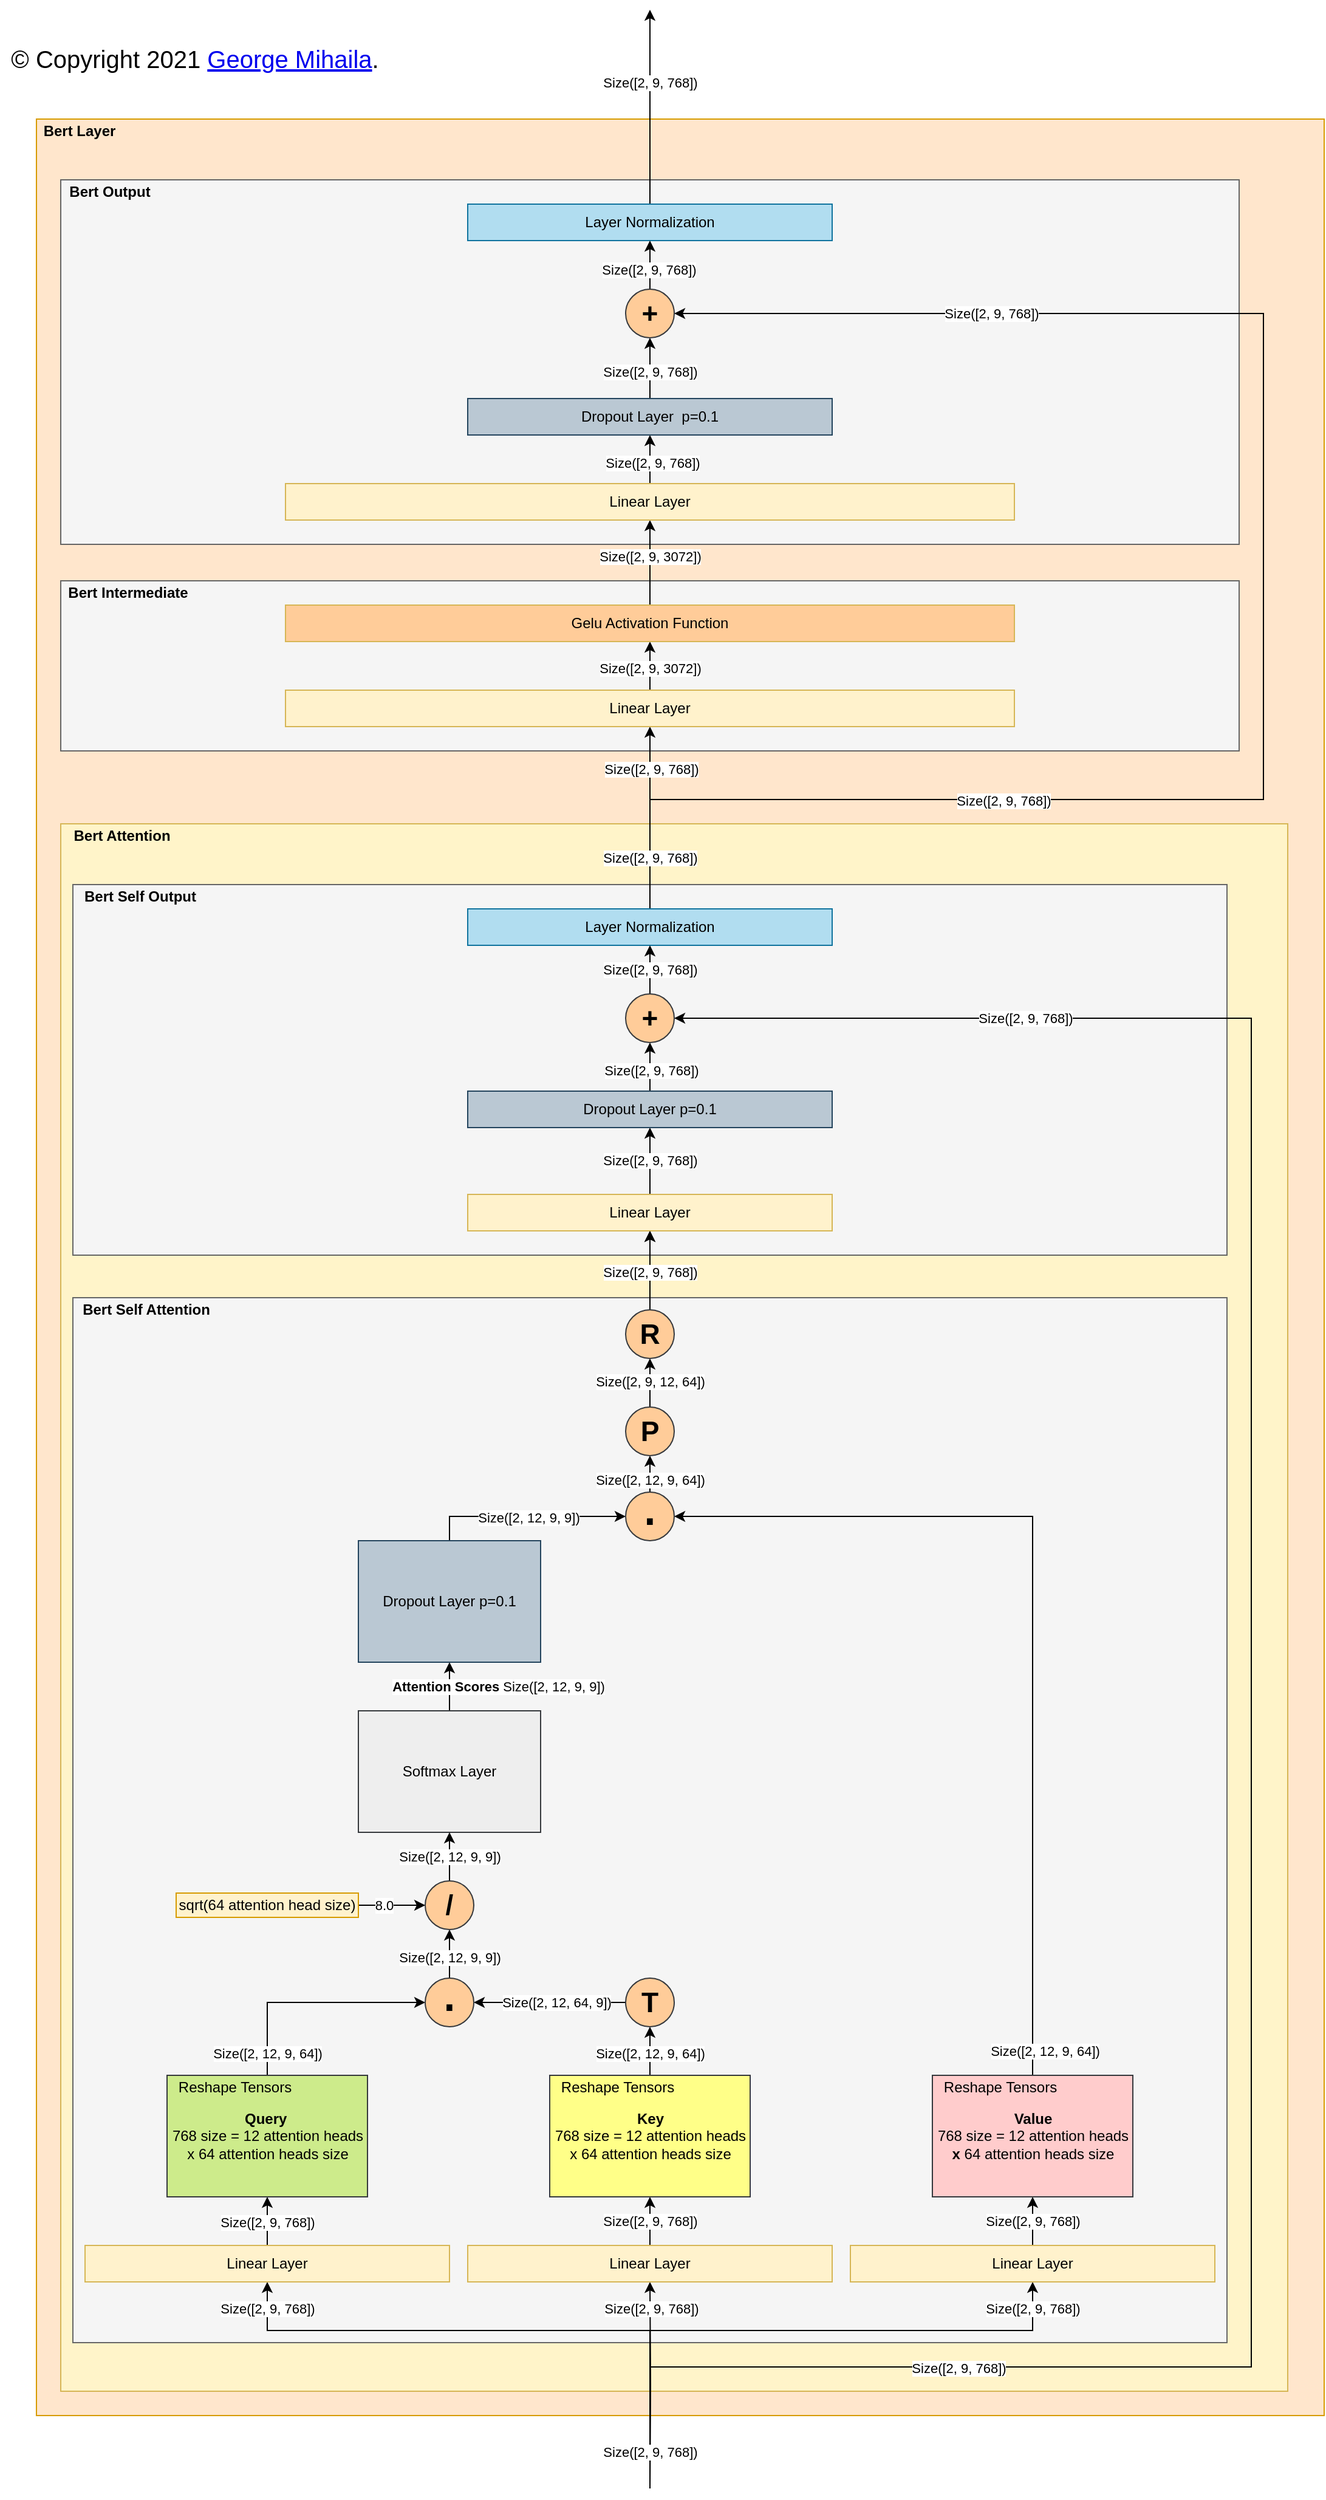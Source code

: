 <mxfile version="13.6.2" type="device"><diagram id="_HLWoPTl8mygX4-KRio4" name="Page-1"><mxGraphModel dx="1796" dy="1730" grid="1" gridSize="10" guides="1" tooltips="1" connect="1" arrows="1" fold="1" page="1" pageScale="1" pageWidth="850" pageHeight="1100" math="0" shadow="0"><root><mxCell id="0"/><mxCell id="1" parent="0"/><mxCell id="aA5mKK5azMRMXM0Omi67-207" value="" style="rounded=0;whiteSpace=wrap;html=1;fillColor=#ffe6cc;strokeColor=#d79b00;" parent="1" vertex="1"><mxGeometry x="-120" y="-880" width="1060" height="1890" as="geometry"/></mxCell><mxCell id="k_VN-abqXO1knsiIaAok-62" value="" style="rounded=0;whiteSpace=wrap;html=1;fillColor=#f5f5f5;strokeColor=#666666;fontColor=#333333;" parent="1" vertex="1"><mxGeometry x="-100" y="-830" width="970" height="300" as="geometry"/></mxCell><mxCell id="aA5mKK5azMRMXM0Omi67-193" value="" style="rounded=0;whiteSpace=wrap;html=1;fontColor=#333333;fillColor=#f5f5f5;strokeColor=#666666;" parent="1" vertex="1"><mxGeometry x="-100" y="-500" width="970" height="140" as="geometry"/></mxCell><mxCell id="aA5mKK5azMRMXM0Omi67-185" value="" style="rounded=0;whiteSpace=wrap;html=1;strokeColor=#d6b656;fillColor=#FFF4C9;" parent="1" vertex="1"><mxGeometry x="-100" y="-300" width="1010" height="1290" as="geometry"/></mxCell><mxCell id="aA5mKK5azMRMXM0Omi67-183" value="" style="rounded=0;whiteSpace=wrap;html=1;fillColor=#f5f5f5;strokeColor=#666666;fontColor=#333333;" parent="1" vertex="1"><mxGeometry x="-90" y="-250" width="950" height="305" as="geometry"/></mxCell><mxCell id="aA5mKK5azMRMXM0Omi67-256" value="" style="edgeStyle=orthogonalEdgeStyle;rounded=0;orthogonalLoop=1;jettySize=auto;html=1;fontColor=#000000;" parent="1" source="aA5mKK5azMRMXM0Omi67-171" target="aA5mKK5azMRMXM0Omi67-173" edge="1"><mxGeometry relative="1" as="geometry"/></mxCell><mxCell id="aA5mKK5azMRMXM0Omi67-171" value="" style="rounded=0;whiteSpace=wrap;html=1;fillColor=#f5f5f5;strokeColor=#666666;fontColor=#333333;" parent="1" vertex="1"><mxGeometry x="-90" y="90" width="950" height="860" as="geometry"/></mxCell><mxCell id="aA5mKK5azMRMXM0Omi67-94" style="edgeStyle=orthogonalEdgeStyle;rounded=0;orthogonalLoop=1;jettySize=auto;html=1;exitX=0.5;exitY=0;exitDx=0;exitDy=0;entryX=0.5;entryY=1;entryDx=0;entryDy=0;" parent="1" target="k_VN-abqXO1knsiIaAok-20" edge="1"><mxGeometry relative="1" as="geometry"><mxPoint x="385" y="1070" as="sourcePoint"/></mxGeometry></mxCell><mxCell id="aA5mKK5azMRMXM0Omi67-311" value="Size([2, 9, 768])" style="edgeLabel;html=1;align=center;verticalAlign=middle;resizable=0;points=[];fontColor=#000000;" parent="aA5mKK5azMRMXM0Omi67-94" vertex="1" connectable="0"><mxGeometry x="0.739" y="-1" relative="1" as="geometry"><mxPoint as="offset"/></mxGeometry></mxCell><mxCell id="aA5mKK5azMRMXM0Omi67-95" style="edgeStyle=orthogonalEdgeStyle;rounded=0;orthogonalLoop=1;jettySize=auto;html=1;exitX=0.5;exitY=0;exitDx=0;exitDy=0;entryX=0.5;entryY=1;entryDx=0;entryDy=0;" parent="1" target="k_VN-abqXO1knsiIaAok-21" edge="1"><mxGeometry relative="1" as="geometry"><Array as="points"><mxPoint x="385" y="940"/><mxPoint x="700" y="940"/></Array><mxPoint x="385" y="1070" as="sourcePoint"/></mxGeometry></mxCell><mxCell id="aA5mKK5azMRMXM0Omi67-312" value="Size([2, 9, 768])" style="edgeLabel;html=1;align=center;verticalAlign=middle;resizable=0;points=[];fontColor=#000000;" parent="aA5mKK5azMRMXM0Omi67-95" vertex="1" connectable="0"><mxGeometry x="0.912" relative="1" as="geometry"><mxPoint as="offset"/></mxGeometry></mxCell><mxCell id="aA5mKK5azMRMXM0Omi67-160" style="edgeStyle=orthogonalEdgeStyle;rounded=0;orthogonalLoop=1;jettySize=auto;html=1;exitX=0.5;exitY=0;exitDx=0;exitDy=0;entryX=0.5;entryY=1;entryDx=0;entryDy=0;" parent="1" target="k_VN-abqXO1knsiIaAok-19" edge="1"><mxGeometry relative="1" as="geometry"><Array as="points"><mxPoint x="385" y="940"/><mxPoint x="70" y="940"/></Array><mxPoint x="385" y="1070" as="sourcePoint"/></mxGeometry></mxCell><mxCell id="aA5mKK5azMRMXM0Omi67-310" value="Size([2, 9, 768])" style="edgeLabel;html=1;align=center;verticalAlign=middle;resizable=0;points=[];fontColor=#000000;" parent="aA5mKK5azMRMXM0Omi67-160" vertex="1" connectable="0"><mxGeometry x="0.912" relative="1" as="geometry"><mxPoint as="offset"/></mxGeometry></mxCell><mxCell id="aA5mKK5azMRMXM0Omi67-271" style="edgeStyle=orthogonalEdgeStyle;rounded=0;orthogonalLoop=1;jettySize=auto;html=1;exitX=0.5;exitY=0;exitDx=0;exitDy=0;entryX=1;entryY=0.5;entryDx=0;entryDy=0;fontColor=#000000;" parent="1" target="aA5mKK5azMRMXM0Omi67-262" edge="1"><mxGeometry relative="1" as="geometry"><Array as="points"><mxPoint x="385" y="970"/><mxPoint x="880" y="970"/><mxPoint x="880" y="-140"/></Array><mxPoint x="385" y="1070" as="sourcePoint"/></mxGeometry></mxCell><mxCell id="aA5mKK5azMRMXM0Omi67-275" value="Size([2, 9, 768])" style="edgeLabel;html=1;align=center;verticalAlign=middle;resizable=0;points=[];fontColor=#000000;" parent="aA5mKK5azMRMXM0Omi67-271" vertex="1" connectable="0"><mxGeometry x="0.822" relative="1" as="geometry"><mxPoint x="95" as="offset"/></mxGeometry></mxCell><mxCell id="aA5mKK5azMRMXM0Omi67-276" value="Size([2, 9, 768])" style="edgeLabel;html=1;align=center;verticalAlign=middle;resizable=0;points=[];fontColor=#000000;" parent="aA5mKK5azMRMXM0Omi67-271" vertex="1" connectable="0"><mxGeometry x="-0.675" y="-1" relative="1" as="geometry"><mxPoint as="offset"/></mxGeometry></mxCell><mxCell id="aA5mKK5azMRMXM0Omi67-138" style="edgeStyle=orthogonalEdgeStyle;rounded=0;orthogonalLoop=1;jettySize=auto;html=1;exitX=0.5;exitY=0;exitDx=0;exitDy=0;entryX=0.5;entryY=1;entryDx=0;entryDy=0;" parent="1" source="k_VN-abqXO1knsiIaAok-24" target="aA5mKK5azMRMXM0Omi67-137" edge="1"><mxGeometry relative="1" as="geometry"/></mxCell><mxCell id="aA5mKK5azMRMXM0Omi67-139" value="&lt;b&gt;Attention Scores&lt;/b&gt; Size([2, 12, 9, 9])" style="edgeLabel;html=1;align=center;verticalAlign=middle;resizable=0;points=[];" parent="aA5mKK5azMRMXM0Omi67-138" vertex="1" connectable="0"><mxGeometry x="0.003" y="11" relative="1" as="geometry"><mxPoint x="51" as="offset"/></mxGeometry></mxCell><mxCell id="k_VN-abqXO1knsiIaAok-24" value="Softmax Layer" style="rounded=0;whiteSpace=wrap;html=1;fillColor=#eeeeee;strokeColor=#36393d;" parent="1" vertex="1"><mxGeometry x="145" y="430" width="150" height="100" as="geometry"/></mxCell><mxCell id="k_VN-abqXO1knsiIaAok-63" value="&lt;b&gt;Bert Output&lt;/b&gt;" style="text;html=1;align=center;verticalAlign=middle;resizable=0;points=[];autosize=1;" parent="1" vertex="1"><mxGeometry x="-100" y="-830.002" width="80" height="20" as="geometry"/></mxCell><mxCell id="aA5mKK5azMRMXM0Omi67-87" value="&lt;b&gt;Bert Layer&lt;/b&gt;" style="text;html=1;align=center;verticalAlign=middle;resizable=0;points=[];autosize=1;" parent="1" vertex="1"><mxGeometry x="-120" y="-880" width="70" height="20" as="geometry"/></mxCell><mxCell id="aA5mKK5azMRMXM0Omi67-89" value="&lt;b&gt;Bert Self Attention&lt;/b&gt;" style="text;html=1;align=center;verticalAlign=middle;resizable=0;points=[];autosize=1;" parent="1" vertex="1"><mxGeometry x="-90" y="90" width="120" height="20" as="geometry"/></mxCell><mxCell id="aA5mKK5azMRMXM0Omi67-114" style="edgeStyle=orthogonalEdgeStyle;rounded=0;orthogonalLoop=1;jettySize=auto;html=1;exitX=0.5;exitY=0;exitDx=0;exitDy=0;entryX=0.5;entryY=1;entryDx=0;entryDy=0;" parent="1" source="k_VN-abqXO1knsiIaAok-21" target="aA5mKK5azMRMXM0Omi67-107" edge="1"><mxGeometry relative="1" as="geometry"/></mxCell><mxCell id="aA5mKK5azMRMXM0Omi67-117" value="Size([2, 9, 768])" style="edgeLabel;html=1;align=center;verticalAlign=middle;resizable=0;points=[];" parent="aA5mKK5azMRMXM0Omi67-114" vertex="1" connectable="0"><mxGeometry x="-0.108" relative="1" as="geometry"><mxPoint y="-2.5" as="offset"/></mxGeometry></mxCell><mxCell id="k_VN-abqXO1knsiIaAok-21" value="Linear Layer" style="rounded=0;whiteSpace=wrap;html=1;fillColor=#fff2cc;strokeColor=#d6b656;" parent="1" vertex="1"><mxGeometry x="550" y="870" width="300" height="30" as="geometry"/></mxCell><mxCell id="aA5mKK5azMRMXM0Omi67-113" style="edgeStyle=orthogonalEdgeStyle;rounded=0;orthogonalLoop=1;jettySize=auto;html=1;exitX=0.5;exitY=0;exitDx=0;exitDy=0;entryX=0.5;entryY=1;entryDx=0;entryDy=0;" parent="1" source="k_VN-abqXO1knsiIaAok-20" target="aA5mKK5azMRMXM0Omi67-105" edge="1"><mxGeometry relative="1" as="geometry"/></mxCell><mxCell id="aA5mKK5azMRMXM0Omi67-116" value="Size([2, 9, 768])" style="edgeLabel;html=1;align=center;verticalAlign=middle;resizable=0;points=[];" parent="aA5mKK5azMRMXM0Omi67-113" vertex="1" connectable="0"><mxGeometry x="-0.192" y="-2" relative="1" as="geometry"><mxPoint x="-2" y="-4.17" as="offset"/></mxGeometry></mxCell><mxCell id="k_VN-abqXO1knsiIaAok-20" value="Linear Layer" style="rounded=0;whiteSpace=wrap;html=1;fillColor=#fff2cc;strokeColor=#d6b656;" parent="1" vertex="1"><mxGeometry x="235" y="870" width="300" height="30" as="geometry"/></mxCell><mxCell id="aA5mKK5azMRMXM0Omi67-112" style="edgeStyle=orthogonalEdgeStyle;rounded=0;orthogonalLoop=1;jettySize=auto;html=1;exitX=0.5;exitY=0;exitDx=0;exitDy=0;entryX=0.5;entryY=1;entryDx=0;entryDy=0;" parent="1" source="k_VN-abqXO1knsiIaAok-19" target="aA5mKK5azMRMXM0Omi67-104" edge="1"><mxGeometry relative="1" as="geometry"/></mxCell><mxCell id="aA5mKK5azMRMXM0Omi67-115" value="Size([2, 9, 768])" style="edgeLabel;html=1;align=center;verticalAlign=middle;resizable=0;points=[];" parent="aA5mKK5azMRMXM0Omi67-112" vertex="1" connectable="0"><mxGeometry x="-0.067" relative="1" as="geometry"><mxPoint y="-1" as="offset"/></mxGeometry></mxCell><mxCell id="k_VN-abqXO1knsiIaAok-19" value="Linear Layer" style="rounded=0;whiteSpace=wrap;html=1;fillColor=#fff2cc;strokeColor=#d6b656;" parent="1" vertex="1"><mxGeometry x="-80" y="870" width="300" height="30" as="geometry"/></mxCell><mxCell id="aA5mKK5azMRMXM0Omi67-122" style="edgeStyle=orthogonalEdgeStyle;rounded=0;orthogonalLoop=1;jettySize=auto;html=1;exitX=0.5;exitY=0;exitDx=0;exitDy=0;entryX=0;entryY=0.5;entryDx=0;entryDy=0;" parent="1" source="aA5mKK5azMRMXM0Omi67-104" target="aA5mKK5azMRMXM0Omi67-121" edge="1"><mxGeometry relative="1" as="geometry"/></mxCell><mxCell id="aA5mKK5azMRMXM0Omi67-123" value="Size([2, 12, 9, 64])" style="edgeLabel;html=1;align=center;verticalAlign=middle;resizable=0;points=[];" parent="aA5mKK5azMRMXM0Omi67-122" vertex="1" connectable="0"><mxGeometry x="-0.715" y="1" relative="1" as="geometry"><mxPoint x="1" y="9.17" as="offset"/></mxGeometry></mxCell><mxCell id="aA5mKK5azMRMXM0Omi67-104" value="&lt;b&gt;Query&amp;nbsp;&lt;br&gt;&lt;/b&gt;768 size = 12 attention heads x 64 attention heads size" style="rounded=0;whiteSpace=wrap;html=1;fillColor=#cdeb8b;strokeColor=#36393d;" parent="1" vertex="1"><mxGeometry x="-12.5" y="730" width="165" height="100" as="geometry"/></mxCell><mxCell id="aA5mKK5azMRMXM0Omi67-124" style="edgeStyle=orthogonalEdgeStyle;rounded=0;orthogonalLoop=1;jettySize=auto;html=1;exitX=0.5;exitY=0;exitDx=0;exitDy=0;entryX=0.5;entryY=1;entryDx=0;entryDy=0;" parent="1" source="aA5mKK5azMRMXM0Omi67-105" target="aA5mKK5azMRMXM0Omi67-120" edge="1"><mxGeometry relative="1" as="geometry"/></mxCell><mxCell id="aA5mKK5azMRMXM0Omi67-125" value="Size([2, 12, 9, 64])" style="edgeLabel;html=1;align=center;verticalAlign=middle;resizable=0;points=[];" parent="aA5mKK5azMRMXM0Omi67-124" vertex="1" connectable="0"><mxGeometry x="-0.067" relative="1" as="geometry"><mxPoint as="offset"/></mxGeometry></mxCell><mxCell id="aA5mKK5azMRMXM0Omi67-105" value="&lt;b&gt;Key&lt;br&gt;&lt;/b&gt;768 size = 12 attention heads x 64 attention heads size" style="rounded=0;whiteSpace=wrap;html=1;fillColor=#ffff88;strokeColor=#36393d;" parent="1" vertex="1"><mxGeometry x="302.5" y="730" width="165" height="100" as="geometry"/></mxCell><mxCell id="aA5mKK5azMRMXM0Omi67-167" style="edgeStyle=orthogonalEdgeStyle;rounded=0;orthogonalLoop=1;jettySize=auto;html=1;exitX=0.5;exitY=0;exitDx=0;exitDy=0;entryX=1;entryY=0.5;entryDx=0;entryDy=0;" parent="1" source="aA5mKK5azMRMXM0Omi67-107" target="aA5mKK5azMRMXM0Omi67-140" edge="1"><mxGeometry relative="1" as="geometry"/></mxCell><mxCell id="aA5mKK5azMRMXM0Omi67-168" value="Size([2, 12, 9, 64])" style="edgeLabel;html=1;align=center;verticalAlign=middle;resizable=0;points=[];" parent="aA5mKK5azMRMXM0Omi67-167" vertex="1" connectable="0"><mxGeometry x="-0.397" y="1" relative="1" as="geometry"><mxPoint x="10.99" y="207.43" as="offset"/></mxGeometry></mxCell><mxCell id="aA5mKK5azMRMXM0Omi67-107" value="&lt;b&gt;Value&lt;br&gt;&lt;/b&gt;768 size = 12 attention heads &lt;b&gt;x&lt;/b&gt; 64 attention heads size" style="rounded=0;whiteSpace=wrap;html=1;fillColor=#ffcccc;strokeColor=#36393d;" parent="1" vertex="1"><mxGeometry x="617.5" y="730" width="165" height="100" as="geometry"/></mxCell><mxCell id="aA5mKK5azMRMXM0Omi67-128" style="edgeStyle=orthogonalEdgeStyle;rounded=0;orthogonalLoop=1;jettySize=auto;html=1;exitX=0;exitY=0.5;exitDx=0;exitDy=0;entryX=1;entryY=0.5;entryDx=0;entryDy=0;" parent="1" source="aA5mKK5azMRMXM0Omi67-120" target="aA5mKK5azMRMXM0Omi67-121" edge="1"><mxGeometry relative="1" as="geometry"/></mxCell><mxCell id="aA5mKK5azMRMXM0Omi67-129" value="Size([2, 12, 64, 9])" style="edgeLabel;html=1;align=center;verticalAlign=middle;resizable=0;points=[];" parent="aA5mKK5azMRMXM0Omi67-128" vertex="1" connectable="0"><mxGeometry x="-0.006" y="-2" relative="1" as="geometry"><mxPoint x="5" y="2" as="offset"/></mxGeometry></mxCell><mxCell id="aA5mKK5azMRMXM0Omi67-120" value="&lt;b&gt;&lt;font style=&quot;font-size: 23px&quot;&gt;T&lt;/font&gt;&lt;/b&gt;" style="ellipse;whiteSpace=wrap;html=1;aspect=fixed;fillColor=#ffcc99;strokeColor=#36393d;" parent="1" vertex="1"><mxGeometry x="365" y="650" width="40" height="40" as="geometry"/></mxCell><mxCell id="aA5mKK5azMRMXM0Omi67-133" style="edgeStyle=orthogonalEdgeStyle;rounded=0;orthogonalLoop=1;jettySize=auto;html=1;exitX=0.5;exitY=0;exitDx=0;exitDy=0;entryX=0.5;entryY=1;entryDx=0;entryDy=0;" parent="1" source="aA5mKK5azMRMXM0Omi67-121" target="aA5mKK5azMRMXM0Omi67-130" edge="1"><mxGeometry relative="1" as="geometry"/></mxCell><mxCell id="aA5mKK5azMRMXM0Omi67-134" value="Size([2, 12, 9, 9])" style="edgeLabel;html=1;align=center;verticalAlign=middle;resizable=0;points=[];" parent="aA5mKK5azMRMXM0Omi67-133" vertex="1" connectable="0"><mxGeometry x="-0.144" relative="1" as="geometry"><mxPoint as="offset"/></mxGeometry></mxCell><mxCell id="aA5mKK5azMRMXM0Omi67-121" value="&lt;span style=&quot;font-family: &amp;#34;calibri&amp;#34; , sans-serif ; font-size: 50px&quot;&gt;·&lt;/span&gt;" style="ellipse;whiteSpace=wrap;html=1;aspect=fixed;fillColor=#ffcc99;strokeColor=#36393d;" parent="1" vertex="1"><mxGeometry x="200" y="650" width="40" height="40" as="geometry"/></mxCell><mxCell id="aA5mKK5azMRMXM0Omi67-136" value="Size([2, 12, 9, 9])" style="edgeStyle=orthogonalEdgeStyle;rounded=0;orthogonalLoop=1;jettySize=auto;html=1;exitX=0.5;exitY=0;exitDx=0;exitDy=0;entryX=0.5;entryY=1;entryDx=0;entryDy=0;" parent="1" source="aA5mKK5azMRMXM0Omi67-130" target="k_VN-abqXO1knsiIaAok-24" edge="1"><mxGeometry relative="1" as="geometry"/></mxCell><mxCell id="aA5mKK5azMRMXM0Omi67-130" value="&lt;span style=&quot;font-size: 23px&quot;&gt;&lt;b&gt;/&lt;/b&gt;&lt;/span&gt;" style="ellipse;whiteSpace=wrap;html=1;aspect=fixed;fillColor=#ffcc99;strokeColor=#36393d;" parent="1" vertex="1"><mxGeometry x="200" y="570" width="40" height="40" as="geometry"/></mxCell><mxCell id="aA5mKK5azMRMXM0Omi67-132" style="edgeStyle=orthogonalEdgeStyle;rounded=0;orthogonalLoop=1;jettySize=auto;html=1;exitX=1;exitY=0.5;exitDx=0;exitDy=0;entryX=0;entryY=0.5;entryDx=0;entryDy=0;" parent="1" source="aA5mKK5azMRMXM0Omi67-131" target="aA5mKK5azMRMXM0Omi67-130" edge="1"><mxGeometry relative="1" as="geometry"/></mxCell><mxCell id="aA5mKK5azMRMXM0Omi67-135" value="8.0" style="edgeLabel;html=1;align=center;verticalAlign=middle;resizable=0;points=[];" parent="aA5mKK5azMRMXM0Omi67-132" vertex="1" connectable="0"><mxGeometry x="-0.239" relative="1" as="geometry"><mxPoint as="offset"/></mxGeometry></mxCell><mxCell id="aA5mKK5azMRMXM0Omi67-131" value="sqrt(64 attention head size)" style="rounded=0;whiteSpace=wrap;html=1;strokeColor=#d79b00;fillColor=#FFF2CC;" parent="1" vertex="1"><mxGeometry x="-5" y="580" width="150" height="20" as="geometry"/></mxCell><mxCell id="aA5mKK5azMRMXM0Omi67-165" style="edgeStyle=orthogonalEdgeStyle;rounded=0;orthogonalLoop=1;jettySize=auto;html=1;exitX=0.5;exitY=0;exitDx=0;exitDy=0;entryX=0;entryY=0.5;entryDx=0;entryDy=0;" parent="1" source="aA5mKK5azMRMXM0Omi67-137" target="aA5mKK5azMRMXM0Omi67-140" edge="1"><mxGeometry relative="1" as="geometry"/></mxCell><mxCell id="aA5mKK5azMRMXM0Omi67-166" value="Size([2, 12, 9, 9])" style="edgeLabel;html=1;align=center;verticalAlign=middle;resizable=0;points=[];" parent="aA5mKK5azMRMXM0Omi67-165" vertex="1" connectable="0"><mxGeometry x="0.025" y="-1" relative="1" as="geometry"><mxPoint as="offset"/></mxGeometry></mxCell><mxCell id="aA5mKK5azMRMXM0Omi67-137" value="Dropout Layer&amp;nbsp;p=0.1" style="rounded=0;whiteSpace=wrap;html=1;fillColor=#bac8d3;strokeColor=#23445d;" parent="1" vertex="1"><mxGeometry x="145" y="290" width="150" height="100" as="geometry"/></mxCell><mxCell id="aA5mKK5azMRMXM0Omi67-169" style="edgeStyle=orthogonalEdgeStyle;rounded=0;orthogonalLoop=1;jettySize=auto;html=1;exitX=0.5;exitY=0;exitDx=0;exitDy=0;entryX=0.5;entryY=1;entryDx=0;entryDy=0;" parent="1" source="aA5mKK5azMRMXM0Omi67-140" target="aA5mKK5azMRMXM0Omi67-148" edge="1"><mxGeometry relative="1" as="geometry"/></mxCell><mxCell id="aA5mKK5azMRMXM0Omi67-170" value="Size([2, 12, 9, 64])" style="edgeLabel;html=1;align=center;verticalAlign=middle;resizable=0;points=[];" parent="aA5mKK5azMRMXM0Omi67-169" vertex="1" connectable="0"><mxGeometry x="0.067" relative="1" as="geometry"><mxPoint y="6" as="offset"/></mxGeometry></mxCell><mxCell id="aA5mKK5azMRMXM0Omi67-140" value="&lt;span style=&quot;font-family: &amp;#34;calibri&amp;#34; , sans-serif ; font-size: 50px&quot;&gt;·&lt;/span&gt;" style="ellipse;whiteSpace=wrap;html=1;aspect=fixed;fillColor=#ffcc99;strokeColor=#36393d;" parent="1" vertex="1"><mxGeometry x="365" y="250" width="40" height="40" as="geometry"/></mxCell><mxCell id="aA5mKK5azMRMXM0Omi67-253" style="edgeStyle=orthogonalEdgeStyle;rounded=0;orthogonalLoop=1;jettySize=auto;html=1;exitX=0.5;exitY=0;exitDx=0;exitDy=0;entryX=0.5;entryY=1;entryDx=0;entryDy=0;fontColor=#000000;" parent="1" source="aA5mKK5azMRMXM0Omi67-148" target="aA5mKK5azMRMXM0Omi67-248" edge="1"><mxGeometry relative="1" as="geometry"/></mxCell><mxCell id="aA5mKK5azMRMXM0Omi67-255" value="Size([2, 9, 12, 64])" style="edgeLabel;html=1;align=center;verticalAlign=middle;resizable=0;points=[];fontColor=#000000;" parent="aA5mKK5azMRMXM0Omi67-253" vertex="1" connectable="0"><mxGeometry x="0.114" y="1" relative="1" as="geometry"><mxPoint x="1" y="1.57" as="offset"/></mxGeometry></mxCell><mxCell id="aA5mKK5azMRMXM0Omi67-148" value="&lt;b&gt;&lt;font style=&quot;font-size: 23px&quot;&gt;P&lt;/font&gt;&lt;/b&gt;" style="ellipse;whiteSpace=wrap;html=1;aspect=fixed;fillColor=#ffcc99;strokeColor=#36393d;" parent="1" vertex="1"><mxGeometry x="365" y="180" width="40" height="40" as="geometry"/></mxCell><mxCell id="aA5mKK5azMRMXM0Omi67-161" value="Size([2, 9, 768])" style="edgeLabel;html=1;align=center;verticalAlign=middle;resizable=0;points=[];" parent="1" vertex="1" connectable="0"><mxGeometry x="385" y="1040" as="geometry"/></mxCell><mxCell id="aA5mKK5azMRMXM0Omi67-172" value="&lt;b&gt;Bert Self Output&lt;/b&gt;" style="text;html=1;align=center;verticalAlign=middle;resizable=0;points=[];autosize=1;" parent="1" vertex="1"><mxGeometry x="-90" y="-250" width="110" height="20" as="geometry"/></mxCell><mxCell id="aA5mKK5azMRMXM0Omi67-261" style="edgeStyle=orthogonalEdgeStyle;rounded=0;orthogonalLoop=1;jettySize=auto;html=1;exitX=0.5;exitY=0;exitDx=0;exitDy=0;entryX=0.5;entryY=1;entryDx=0;entryDy=0;fontColor=#000000;" parent="1" source="aA5mKK5azMRMXM0Omi67-173" target="aA5mKK5azMRMXM0Omi67-260" edge="1"><mxGeometry relative="1" as="geometry"/></mxCell><mxCell id="aA5mKK5azMRMXM0Omi67-272" value="Size([2, 9, 768])" style="edgeLabel;html=1;align=center;verticalAlign=middle;resizable=0;points=[];fontColor=#000000;" parent="aA5mKK5azMRMXM0Omi67-261" vertex="1" connectable="0"><mxGeometry x="0.018" relative="1" as="geometry"><mxPoint as="offset"/></mxGeometry></mxCell><mxCell id="aA5mKK5azMRMXM0Omi67-173" value="Linear Layer" style="rounded=0;whiteSpace=wrap;html=1;fillColor=#fff2cc;strokeColor=#d6b656;" parent="1" vertex="1"><mxGeometry x="235" y="5" width="300" height="30" as="geometry"/></mxCell><mxCell id="aA5mKK5azMRMXM0Omi67-277" style="edgeStyle=orthogonalEdgeStyle;rounded=0;orthogonalLoop=1;jettySize=auto;html=1;exitX=0.5;exitY=0;exitDx=0;exitDy=0;entryX=0.5;entryY=1;entryDx=0;entryDy=0;fontColor=#000000;" parent="1" source="aA5mKK5azMRMXM0Omi67-174" target="aA5mKK5azMRMXM0Omi67-187" edge="1"><mxGeometry relative="1" as="geometry"/></mxCell><mxCell id="aA5mKK5azMRMXM0Omi67-290" value="Size([2, 9, 768])" style="edgeLabel;html=1;align=center;verticalAlign=middle;resizable=0;points=[];fontColor=#000000;" parent="aA5mKK5azMRMXM0Omi67-277" vertex="1" connectable="0"><mxGeometry x="0.533" y="-1" relative="1" as="geometry"><mxPoint as="offset"/></mxGeometry></mxCell><mxCell id="aA5mKK5azMRMXM0Omi67-288" style="edgeStyle=orthogonalEdgeStyle;rounded=0;orthogonalLoop=1;jettySize=auto;html=1;exitX=0.5;exitY=0;exitDx=0;exitDy=0;entryX=1;entryY=0.5;entryDx=0;entryDy=0;fontColor=#000000;" parent="1" source="aA5mKK5azMRMXM0Omi67-174" target="aA5mKK5azMRMXM0Omi67-282" edge="1"><mxGeometry relative="1" as="geometry"><Array as="points"><mxPoint x="385" y="-320"/><mxPoint x="890" y="-320"/><mxPoint x="890" y="-720"/></Array></mxGeometry></mxCell><mxCell id="aA5mKK5azMRMXM0Omi67-289" value="Size([2, 9, 768])" style="edgeLabel;html=1;align=center;verticalAlign=middle;resizable=0;points=[];fontColor=#000000;" parent="aA5mKK5azMRMXM0Omi67-288" vertex="1" connectable="0"><mxGeometry x="-0.895" y="-1" relative="1" as="geometry"><mxPoint x="-1" y="35" as="offset"/></mxGeometry></mxCell><mxCell id="aA5mKK5azMRMXM0Omi67-292" value="Size([2, 9, 768])" style="edgeLabel;html=1;align=center;verticalAlign=middle;resizable=0;points=[];fontColor=#000000;" parent="aA5mKK5azMRMXM0Omi67-288" vertex="1" connectable="0"><mxGeometry x="-0.509" y="-1" relative="1" as="geometry"><mxPoint x="17" as="offset"/></mxGeometry></mxCell><mxCell id="aA5mKK5azMRMXM0Omi67-293" value="Size([2, 9, 768])" style="edgeLabel;html=1;align=center;verticalAlign=middle;resizable=0;points=[];fontColor=#000000;" parent="aA5mKK5azMRMXM0Omi67-288" vertex="1" connectable="0"><mxGeometry x="0.648" relative="1" as="geometry"><mxPoint as="offset"/></mxGeometry></mxCell><mxCell id="aA5mKK5azMRMXM0Omi67-174" value="Layer Normalization" style="rounded=0;whiteSpace=wrap;html=1;fillColor=#b1ddf0;strokeColor=#10739e;" parent="1" vertex="1"><mxGeometry x="235" y="-230" width="300" height="30" as="geometry"/></mxCell><mxCell id="aA5mKK5azMRMXM0Omi67-184" value="&lt;b&gt;Bert Attention&lt;/b&gt;" style="text;html=1;align=center;verticalAlign=middle;resizable=0;points=[];autosize=1;" parent="1" vertex="1"><mxGeometry x="-100" y="-300" width="100" height="20" as="geometry"/></mxCell><mxCell id="aA5mKK5azMRMXM0Omi67-186" value="&lt;b&gt;Bert Intermediate&lt;/b&gt;" style="text;html=1;align=center;verticalAlign=middle;resizable=0;points=[];autosize=1;" parent="1" vertex="1"><mxGeometry x="-100" y="-500" width="110" height="20" as="geometry"/></mxCell><mxCell id="aA5mKK5azMRMXM0Omi67-190" style="edgeStyle=orthogonalEdgeStyle;rounded=0;orthogonalLoop=1;jettySize=auto;html=1;exitX=0.5;exitY=0;exitDx=0;exitDy=0;entryX=0.5;entryY=1;entryDx=0;entryDy=0;fontColor=#000000;" parent="1" source="aA5mKK5azMRMXM0Omi67-187" target="aA5mKK5azMRMXM0Omi67-188" edge="1"><mxGeometry relative="1" as="geometry"/></mxCell><mxCell id="aA5mKK5azMRMXM0Omi67-280" value="Size([2, 9, 3072])" style="edgeLabel;html=1;align=center;verticalAlign=middle;resizable=0;points=[];fontColor=#000000;" parent="aA5mKK5azMRMXM0Omi67-190" vertex="1" connectable="0"><mxGeometry x="-0.1" relative="1" as="geometry"><mxPoint as="offset"/></mxGeometry></mxCell><mxCell id="aA5mKK5azMRMXM0Omi67-187" value="Linear Layer" style="rounded=0;whiteSpace=wrap;html=1;fillColor=#fff2cc;strokeColor=#d6b656;" parent="1" vertex="1"><mxGeometry x="85" y="-410" width="600" height="30" as="geometry"/></mxCell><mxCell id="aA5mKK5azMRMXM0Omi67-199" style="edgeStyle=orthogonalEdgeStyle;rounded=0;orthogonalLoop=1;jettySize=auto;html=1;exitX=0.5;exitY=0;exitDx=0;exitDy=0;entryX=0.5;entryY=1;entryDx=0;entryDy=0;fontColor=#000000;" parent="1" source="aA5mKK5azMRMXM0Omi67-188" target="aA5mKK5azMRMXM0Omi67-194" edge="1"><mxGeometry relative="1" as="geometry"/></mxCell><mxCell id="aA5mKK5azMRMXM0Omi67-281" value="Size([2, 9, 3072])" style="edgeLabel;html=1;align=center;verticalAlign=middle;resizable=0;points=[];fontColor=#000000;" parent="aA5mKK5azMRMXM0Omi67-199" vertex="1" connectable="0"><mxGeometry x="0.343" relative="1" as="geometry"><mxPoint y="7" as="offset"/></mxGeometry></mxCell><mxCell id="aA5mKK5azMRMXM0Omi67-188" value="Gelu Activation Function" style="rounded=0;whiteSpace=wrap;html=1;strokeColor=#d6b656;fillColor=#FFCC99;" parent="1" vertex="1"><mxGeometry x="85" y="-480" width="600" height="30" as="geometry"/></mxCell><mxCell id="aA5mKK5azMRMXM0Omi67-203" style="edgeStyle=orthogonalEdgeStyle;rounded=0;orthogonalLoop=1;jettySize=auto;html=1;exitX=0.5;exitY=0;exitDx=0;exitDy=0;entryX=0.5;entryY=1;entryDx=0;entryDy=0;fontColor=#000000;" parent="1" source="aA5mKK5azMRMXM0Omi67-194" target="aA5mKK5azMRMXM0Omi67-196" edge="1"><mxGeometry relative="1" as="geometry"/></mxCell><mxCell id="aA5mKK5azMRMXM0Omi67-204" value="Size([2, 9, 768])" style="edgeLabel;html=1;align=center;verticalAlign=middle;resizable=0;points=[];fontColor=#000000;" parent="aA5mKK5azMRMXM0Omi67-203" vertex="1" connectable="0"><mxGeometry x="-0.126" y="-2" relative="1" as="geometry"><mxPoint as="offset"/></mxGeometry></mxCell><mxCell id="aA5mKK5azMRMXM0Omi67-194" value="Linear Layer" style="rounded=0;whiteSpace=wrap;html=1;fillColor=#fff2cc;strokeColor=#d6b656;" parent="1" vertex="1"><mxGeometry x="85" y="-580" width="600" height="30" as="geometry"/></mxCell><mxCell id="aA5mKK5azMRMXM0Omi67-213" style="edgeStyle=orthogonalEdgeStyle;rounded=0;orthogonalLoop=1;jettySize=auto;html=1;exitX=0.5;exitY=0;exitDx=0;exitDy=0;entryX=0.5;entryY=1;entryDx=0;entryDy=0;fontColor=#000000;" parent="1" source="aA5mKK5azMRMXM0Omi67-195" edge="1"><mxGeometry relative="1" as="geometry"><mxPoint x="385" y="-970" as="targetPoint"/></mxGeometry></mxCell><mxCell id="aA5mKK5azMRMXM0Omi67-287" value="Size([2, 9, 768])" style="edgeLabel;html=1;align=center;verticalAlign=middle;resizable=0;points=[];fontColor=#000000;" parent="aA5mKK5azMRMXM0Omi67-213" vertex="1" connectable="0"><mxGeometry x="-0.612" y="-3" relative="1" as="geometry"><mxPoint x="-3" y="-69" as="offset"/></mxGeometry></mxCell><mxCell id="aA5mKK5azMRMXM0Omi67-195" value="Layer Normalization" style="rounded=0;whiteSpace=wrap;html=1;fillColor=#b1ddf0;strokeColor=#10739e;" parent="1" vertex="1"><mxGeometry x="235" y="-810" width="300" height="30" as="geometry"/></mxCell><mxCell id="aA5mKK5azMRMXM0Omi67-283" style="edgeStyle=orthogonalEdgeStyle;rounded=0;orthogonalLoop=1;jettySize=auto;html=1;exitX=0.5;exitY=0;exitDx=0;exitDy=0;entryX=0.5;entryY=1;entryDx=0;entryDy=0;fontColor=#000000;" parent="1" source="aA5mKK5azMRMXM0Omi67-196" target="aA5mKK5azMRMXM0Omi67-282" edge="1"><mxGeometry relative="1" as="geometry"/></mxCell><mxCell id="aA5mKK5azMRMXM0Omi67-285" value="Size([2, 9, 768])" style="edgeLabel;html=1;align=center;verticalAlign=middle;resizable=0;points=[];fontColor=#000000;" parent="aA5mKK5azMRMXM0Omi67-283" vertex="1" connectable="0"><mxGeometry x="-0.12" relative="1" as="geometry"><mxPoint as="offset"/></mxGeometry></mxCell><mxCell id="aA5mKK5azMRMXM0Omi67-196" value="Dropout Layer&amp;nbsp;&amp;nbsp;p=0.1" style="rounded=0;whiteSpace=wrap;html=1;fillColor=#bac8d3;strokeColor=#23445d;" parent="1" vertex="1"><mxGeometry x="235" y="-650" width="300" height="30" as="geometry"/></mxCell><mxCell id="aA5mKK5azMRMXM0Omi67-254" style="edgeStyle=orthogonalEdgeStyle;rounded=0;orthogonalLoop=1;jettySize=auto;html=1;exitX=0.5;exitY=0;exitDx=0;exitDy=0;fontColor=#000000;" parent="1" source="aA5mKK5azMRMXM0Omi67-248" target="aA5mKK5azMRMXM0Omi67-173" edge="1"><mxGeometry relative="1" as="geometry"/></mxCell><mxCell id="aA5mKK5azMRMXM0Omi67-257" value="Size([2, 9, 768])" style="edgeLabel;html=1;align=center;verticalAlign=middle;resizable=0;points=[];fontColor=#000000;" parent="aA5mKK5azMRMXM0Omi67-254" vertex="1" connectable="0"><mxGeometry x="-0.037" y="1" relative="1" as="geometry"><mxPoint x="1" as="offset"/></mxGeometry></mxCell><mxCell id="aA5mKK5azMRMXM0Omi67-248" value="&lt;b&gt;&lt;font style=&quot;font-size: 23px&quot;&gt;R&lt;/font&gt;&lt;/b&gt;" style="ellipse;whiteSpace=wrap;html=1;aspect=fixed;fillColor=#ffcc99;strokeColor=#36393d;" parent="1" vertex="1"><mxGeometry x="365" y="100" width="40" height="40" as="geometry"/></mxCell><mxCell id="aA5mKK5azMRMXM0Omi67-264" style="edgeStyle=orthogonalEdgeStyle;rounded=0;orthogonalLoop=1;jettySize=auto;html=1;exitX=0.5;exitY=0;exitDx=0;exitDy=0;entryX=0.5;entryY=1;entryDx=0;entryDy=0;fontColor=#000000;" parent="1" source="aA5mKK5azMRMXM0Omi67-260" target="aA5mKK5azMRMXM0Omi67-262" edge="1"><mxGeometry relative="1" as="geometry"/></mxCell><mxCell id="aA5mKK5azMRMXM0Omi67-273" value="Size([2, 9, 768])" style="edgeLabel;html=1;align=center;verticalAlign=middle;resizable=0;points=[];fontColor=#000000;" parent="aA5mKK5azMRMXM0Omi67-264" vertex="1" connectable="0"><mxGeometry x="-0.15" y="-1" relative="1" as="geometry"><mxPoint as="offset"/></mxGeometry></mxCell><mxCell id="aA5mKK5azMRMXM0Omi67-260" value="Dropout Layer&amp;nbsp;p=0.1" style="rounded=0;whiteSpace=wrap;html=1;fillColor=#bac8d3;strokeColor=#23445d;" parent="1" vertex="1"><mxGeometry x="235" y="-80" width="300" height="30" as="geometry"/></mxCell><mxCell id="aA5mKK5azMRMXM0Omi67-265" style="edgeStyle=orthogonalEdgeStyle;rounded=0;orthogonalLoop=1;jettySize=auto;html=1;exitX=0.5;exitY=0;exitDx=0;exitDy=0;entryX=0.5;entryY=1;entryDx=0;entryDy=0;fontColor=#000000;" parent="1" source="aA5mKK5azMRMXM0Omi67-262" target="aA5mKK5azMRMXM0Omi67-174" edge="1"><mxGeometry relative="1" as="geometry"/></mxCell><mxCell id="aA5mKK5azMRMXM0Omi67-274" value="Size([2, 9, 768])" style="edgeLabel;html=1;align=center;verticalAlign=middle;resizable=0;points=[];fontColor=#000000;" parent="aA5mKK5azMRMXM0Omi67-265" vertex="1" connectable="0"><mxGeometry relative="1" as="geometry"><mxPoint as="offset"/></mxGeometry></mxCell><mxCell id="aA5mKK5azMRMXM0Omi67-262" value="&lt;b&gt;&lt;font style=&quot;font-size: 23px&quot;&gt;+&lt;/font&gt;&lt;/b&gt;" style="ellipse;whiteSpace=wrap;html=1;aspect=fixed;fillColor=#ffcc99;strokeColor=#36393d;" parent="1" vertex="1"><mxGeometry x="365" y="-160" width="40" height="40" as="geometry"/></mxCell><mxCell id="aA5mKK5azMRMXM0Omi67-284" style="edgeStyle=orthogonalEdgeStyle;rounded=0;orthogonalLoop=1;jettySize=auto;html=1;exitX=0.5;exitY=0;exitDx=0;exitDy=0;entryX=0.5;entryY=1;entryDx=0;entryDy=0;fontColor=#000000;" parent="1" source="aA5mKK5azMRMXM0Omi67-282" target="aA5mKK5azMRMXM0Omi67-195" edge="1"><mxGeometry relative="1" as="geometry"/></mxCell><mxCell id="aA5mKK5azMRMXM0Omi67-286" value="Size([2, 9, 768])" style="edgeLabel;html=1;align=center;verticalAlign=middle;resizable=0;points=[];fontColor=#000000;" parent="aA5mKK5azMRMXM0Omi67-284" vertex="1" connectable="0"><mxGeometry x="-0.2" y="1" relative="1" as="geometry"><mxPoint as="offset"/></mxGeometry></mxCell><mxCell id="aA5mKK5azMRMXM0Omi67-282" value="&lt;b&gt;&lt;font style=&quot;font-size: 23px&quot;&gt;+&lt;/font&gt;&lt;/b&gt;" style="ellipse;whiteSpace=wrap;html=1;aspect=fixed;fillColor=#ffcc99;strokeColor=#36393d;" parent="1" vertex="1"><mxGeometry x="365" y="-740" width="40" height="40" as="geometry"/></mxCell><mxCell id="aA5mKK5azMRMXM0Omi67-314" value="Reshape Tensors" style="text;html=1;align=center;verticalAlign=middle;resizable=0;points=[];autosize=1;fontColor=#000000;" parent="1" vertex="1"><mxGeometry x="-12.5" y="730" width="110" height="20" as="geometry"/></mxCell><mxCell id="aA5mKK5azMRMXM0Omi67-315" value="Reshape Tensors" style="text;html=1;align=center;verticalAlign=middle;resizable=0;points=[];autosize=1;fontColor=#000000;" parent="1" vertex="1"><mxGeometry x="302.5" y="730" width="110" height="20" as="geometry"/></mxCell><mxCell id="aA5mKK5azMRMXM0Omi67-316" value="Reshape Tensors" style="text;html=1;align=center;verticalAlign=middle;resizable=0;points=[];autosize=1;fontColor=#000000;" parent="1" vertex="1"><mxGeometry x="617.5" y="730" width="110" height="20" as="geometry"/></mxCell><mxCell id="xg-vE73vew-d_xtLaoGC-5" value="&lt;div style=&quot;text-align: left ; font-size: 11px&quot;&gt;&lt;br&gt;&lt;/div&gt;" style="text;html=1;strokeColor=none;fillColor=none;align=center;verticalAlign=middle;whiteSpace=wrap;rounded=0;" parent="1" vertex="1"><mxGeometry x="10" y="340" width="82.5" height="20" as="geometry"/></mxCell><mxCell id="ReVkQQabH1kGrBTH8sIi-1" value="&lt;font style=&quot;font-size: 20px&quot;&gt;© Copyright 2021 &lt;a href=&quot;https://gmihaila.github.io/&quot;&gt;George Mihaila&lt;/a&gt;.&lt;/font&gt;" style="text;html=1;align=center;verticalAlign=middle;resizable=0;points=[];autosize=1;fontColor=#000000;" parent="1" vertex="1"><mxGeometry x="-150" y="-940" width="320" height="20" as="geometry"/></mxCell></root></mxGraphModel></diagram></mxfile>